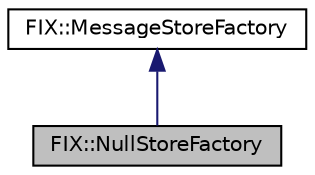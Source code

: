 digraph "FIX::NullStoreFactory"
{
  edge [fontname="Helvetica",fontsize="10",labelfontname="Helvetica",labelfontsize="10"];
  node [fontname="Helvetica",fontsize="10",shape=record];
  Node2 [label="FIX::NullStoreFactory",height=0.2,width=0.4,color="black", fillcolor="grey75", style="filled", fontcolor="black"];
  Node3 -> Node2 [dir="back",color="midnightblue",fontsize="10",style="solid",fontname="Helvetica"];
  Node3 [label="FIX::MessageStoreFactory",height=0.2,width=0.4,color="black", fillcolor="white", style="filled",URL="$class_f_i_x_1_1_message_store_factory.html",tooltip="This interface must be implemented to create a MessageStore. "];
}
